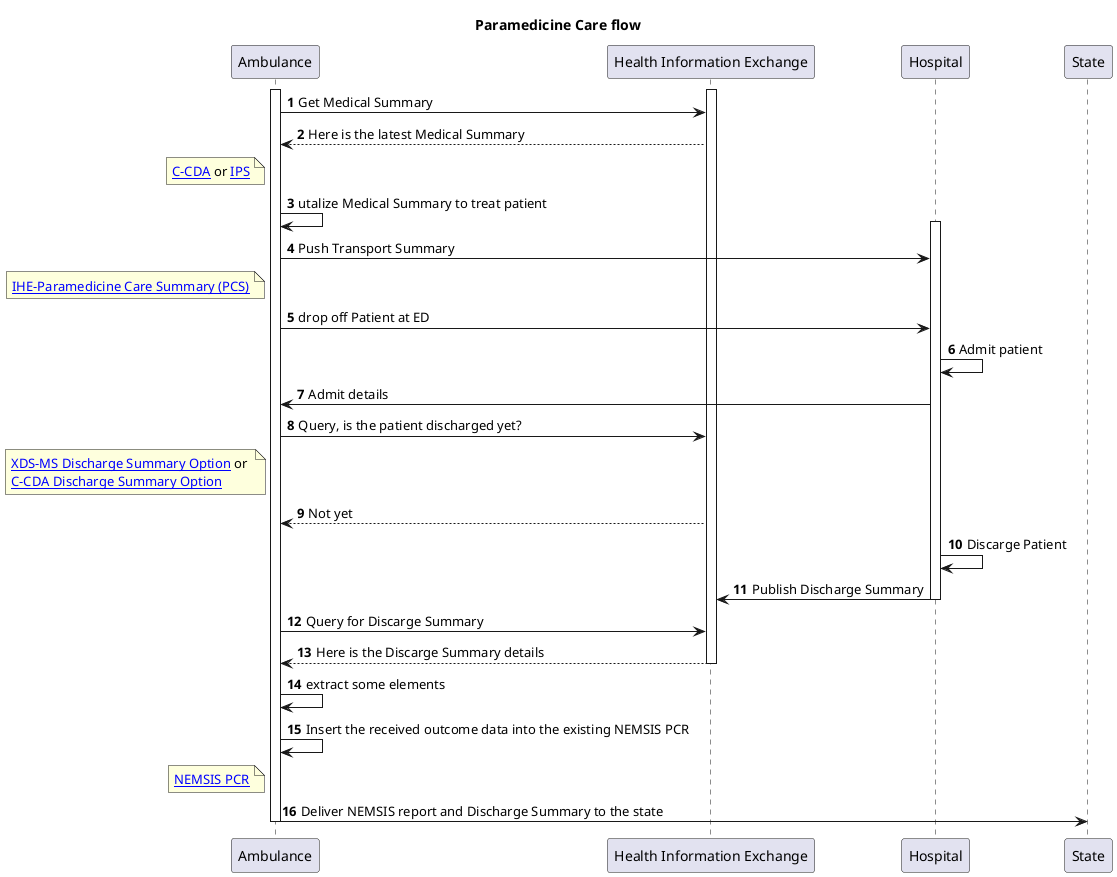 @startuml
title Paramedicine Care flow
participant "Ambulance" as Ambulance
participant "Health Information Exchange" as HIE [[https://profiles.ihe.net/ITI/HIE-Whitepaper/index.html HIE-Whitepaper]]
autonumber
activate Ambulance
activate HIE
Ambulance -> HIE: Get Medical Summary
Ambulance <-- HIE: Here is the latest Medical Summary
Note left of Ambulance: [[https://www.hl7.org/ccdasearch/ C-CDA]] or [[https://hl7.org/fhir/uv/ips/ IPS]]

Ambulance -> Ambulance: utalize Medical Summary to treat patient

activate Hospital
Ambulance -> Hospital: Push Transport Summary 
Note left of Ambulance: [[https://www.ihe.net//uploadedFiles/Documents/PCC/IHE_PCC_Suppl_PCS.pdf IHE-Paramedicine Care Summary (PCS)]]

Ambulance -> Hospital: drop off Patient at ED

Hospital-> Hospital: Admit patient

Hospital -> Ambulance: Admit details

Ambulance -> HIE: Query, is the patient discharged yet? 
Note left of Ambulance: [[https://www.ihe.net/uploadedFiles/Documents/PCC/IHE_PCC_TF_Vol1.pdf#nameddest=3_4_2_2_Discharge_Summary_Optio XDS-MS Discharge Summary Option]] or \n[[https://www.hl7.org/ccdasearch/templates/2.16.840.1.113883.10.20.22.1.8.html C-CDA Discharge Summary Option]]
Ambulance <-- HIE: Not yet

Hospital -> Hospital: Discarge Patient
Hospital -> HIE: Publish Discharge Summary
deactivate Hospital

Ambulance -> HIE: Query for Discarge Summary
Ambulance <-- HIE: Here is the Discarge Summary details
deactivate HIE

Ambulance -> Ambulance: extract some elements
Ambulance -> Ambulance: Insert the received outcome data into the existing NEMSIS PCR
Note left of Ambulance: [[https://nemsis.org/technical-resources NEMSIS PCR]]
Ambulance -> State: Deliver NEMSIS report and Discharge Summary to the state

deactivate Ambulance

@enduml
